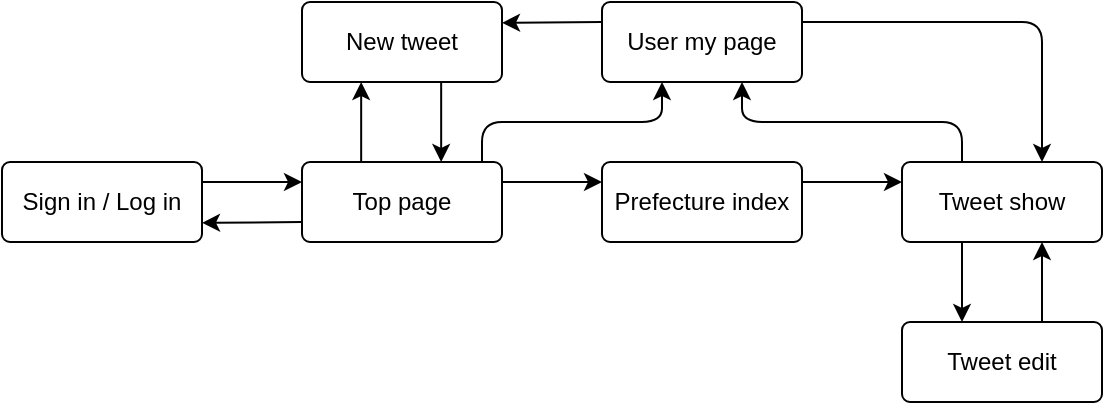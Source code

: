 <mxfile version="13.6.5">
    <diagram id="0ftHwJ0vLoD_4ek_8LGe" name="ページ1">
        <mxGraphModel dx="748" dy="567" grid="1" gridSize="10" guides="1" tooltips="1" connect="1" arrows="1" fold="1" page="1" pageScale="1" pageWidth="1654" pageHeight="1169" math="0" shadow="0">
            <root>
                <mxCell id="0"/>
                <mxCell id="1" parent="0"/>
                <mxCell id="2" value="Top page" style="rounded=1;arcSize=10;whiteSpace=wrap;html=1;align=center;" vertex="1" parent="1">
                    <mxGeometry x="240" y="190" width="100" height="40" as="geometry"/>
                </mxCell>
                <mxCell id="3" value="Sign in / Log in" style="rounded=1;arcSize=10;whiteSpace=wrap;html=1;align=center;" vertex="1" parent="1">
                    <mxGeometry x="90" y="190" width="100" height="40" as="geometry"/>
                </mxCell>
                <mxCell id="4" value="New tweet" style="rounded=1;arcSize=10;whiteSpace=wrap;html=1;align=center;" vertex="1" parent="1">
                    <mxGeometry x="240" y="110" width="100" height="40" as="geometry"/>
                </mxCell>
                <mxCell id="5" value="User my page" style="rounded=1;arcSize=10;whiteSpace=wrap;html=1;align=center;" vertex="1" parent="1">
                    <mxGeometry x="390" y="110" width="100" height="40" as="geometry"/>
                </mxCell>
                <mxCell id="6" value="Tweet show" style="rounded=1;arcSize=10;whiteSpace=wrap;html=1;align=center;" vertex="1" parent="1">
                    <mxGeometry x="540" y="190" width="100" height="40" as="geometry"/>
                </mxCell>
                <mxCell id="7" value="Tweet edit" style="rounded=1;arcSize=10;whiteSpace=wrap;html=1;align=center;" vertex="1" parent="1">
                    <mxGeometry x="540" y="270" width="100" height="40" as="geometry"/>
                </mxCell>
                <mxCell id="9" value="Prefecture index" style="rounded=1;arcSize=10;whiteSpace=wrap;html=1;align=center;" vertex="1" parent="1">
                    <mxGeometry x="390" y="190" width="100" height="40" as="geometry"/>
                </mxCell>
                <mxCell id="12" value="" style="endArrow=classic;html=1;" edge="1" parent="1">
                    <mxGeometry width="50" height="50" relative="1" as="geometry">
                        <mxPoint x="240" y="220.0" as="sourcePoint"/>
                        <mxPoint x="190" y="220.42" as="targetPoint"/>
                    </mxGeometry>
                </mxCell>
                <mxCell id="13" value="" style="endArrow=classic;html=1;entryX=0;entryY=0.25;entryDx=0;entryDy=0;exitX=1;exitY=0.25;exitDx=0;exitDy=0;" edge="1" parent="1" source="3" target="2">
                    <mxGeometry width="50" height="50" relative="1" as="geometry">
                        <mxPoint x="200" y="230.42" as="sourcePoint"/>
                        <mxPoint x="250" y="230" as="targetPoint"/>
                    </mxGeometry>
                </mxCell>
                <mxCell id="14" value="" style="endArrow=classic;html=1;entryX=0;entryY=0.25;entryDx=0;entryDy=0;exitX=1;exitY=0.25;exitDx=0;exitDy=0;" edge="1" parent="1">
                    <mxGeometry width="50" height="50" relative="1" as="geometry">
                        <mxPoint x="340" y="200" as="sourcePoint"/>
                        <mxPoint x="390" y="200" as="targetPoint"/>
                    </mxGeometry>
                </mxCell>
                <mxCell id="15" value="" style="endArrow=classic;html=1;entryX=0;entryY=0.25;entryDx=0;entryDy=0;exitX=1;exitY=0.25;exitDx=0;exitDy=0;" edge="1" parent="1">
                    <mxGeometry width="50" height="50" relative="1" as="geometry">
                        <mxPoint x="490" y="200" as="sourcePoint"/>
                        <mxPoint x="540" y="200" as="targetPoint"/>
                    </mxGeometry>
                </mxCell>
                <mxCell id="18" value="" style="endArrow=classic;html=1;entryX=0.5;entryY=0;entryDx=0;entryDy=0;exitX=0.5;exitY=1;exitDx=0;exitDy=0;" edge="1" parent="1">
                    <mxGeometry width="50" height="50" relative="1" as="geometry">
                        <mxPoint x="610" y="270" as="sourcePoint"/>
                        <mxPoint x="610" y="230" as="targetPoint"/>
                    </mxGeometry>
                </mxCell>
                <mxCell id="20" value="" style="endArrow=classic;html=1;entryX=0.5;entryY=0;entryDx=0;entryDy=0;exitX=0.5;exitY=1;exitDx=0;exitDy=0;" edge="1" parent="1">
                    <mxGeometry width="50" height="50" relative="1" as="geometry">
                        <mxPoint x="570" y="230" as="sourcePoint"/>
                        <mxPoint x="570" y="270" as="targetPoint"/>
                    </mxGeometry>
                </mxCell>
                <mxCell id="22" value="" style="endArrow=classic;html=1;entryX=0.5;entryY=0;entryDx=0;entryDy=0;exitX=0.5;exitY=1;exitDx=0;exitDy=0;" edge="1" parent="1">
                    <mxGeometry width="50" height="50" relative="1" as="geometry">
                        <mxPoint x="309.58" y="150" as="sourcePoint"/>
                        <mxPoint x="309.58" y="190" as="targetPoint"/>
                    </mxGeometry>
                </mxCell>
                <mxCell id="23" value="" style="endArrow=classic;html=1;entryX=0.5;entryY=0;entryDx=0;entryDy=0;exitX=0.5;exitY=1;exitDx=0;exitDy=0;" edge="1" parent="1">
                    <mxGeometry width="50" height="50" relative="1" as="geometry">
                        <mxPoint x="269.58" y="190" as="sourcePoint"/>
                        <mxPoint x="269.58" y="150" as="targetPoint"/>
                    </mxGeometry>
                </mxCell>
                <mxCell id="24" value="" style="endArrow=classic;html=1;" edge="1" parent="1">
                    <mxGeometry width="50" height="50" relative="1" as="geometry">
                        <mxPoint x="390" y="120" as="sourcePoint"/>
                        <mxPoint x="340" y="120.42" as="targetPoint"/>
                    </mxGeometry>
                </mxCell>
                <mxCell id="27" value="" style="endArrow=classic;html=1;edgeStyle=orthogonalEdgeStyle;" edge="1" parent="1">
                    <mxGeometry width="50" height="50" relative="1" as="geometry">
                        <mxPoint x="330" y="190" as="sourcePoint"/>
                        <mxPoint x="420" y="150" as="targetPoint"/>
                        <Array as="points">
                            <mxPoint x="330" y="170"/>
                            <mxPoint x="420" y="170"/>
                        </Array>
                    </mxGeometry>
                </mxCell>
                <mxCell id="28" value="" style="endArrow=classic;html=1;edgeStyle=orthogonalEdgeStyle;" edge="1" parent="1">
                    <mxGeometry width="50" height="50" relative="1" as="geometry">
                        <mxPoint x="570" y="190" as="sourcePoint"/>
                        <mxPoint x="460" y="150" as="targetPoint"/>
                        <Array as="points">
                            <mxPoint x="570" y="190"/>
                            <mxPoint x="570" y="170"/>
                            <mxPoint x="460" y="170"/>
                        </Array>
                    </mxGeometry>
                </mxCell>
                <mxCell id="29" value="" style="endArrow=classic;html=1;edgeStyle=orthogonalEdgeStyle;" edge="1" parent="1" target="6">
                    <mxGeometry width="50" height="50" relative="1" as="geometry">
                        <mxPoint x="490" y="120" as="sourcePoint"/>
                        <mxPoint x="600" y="180" as="targetPoint"/>
                        <Array as="points">
                            <mxPoint x="610" y="120"/>
                        </Array>
                    </mxGeometry>
                </mxCell>
            </root>
        </mxGraphModel>
    </diagram>
</mxfile>